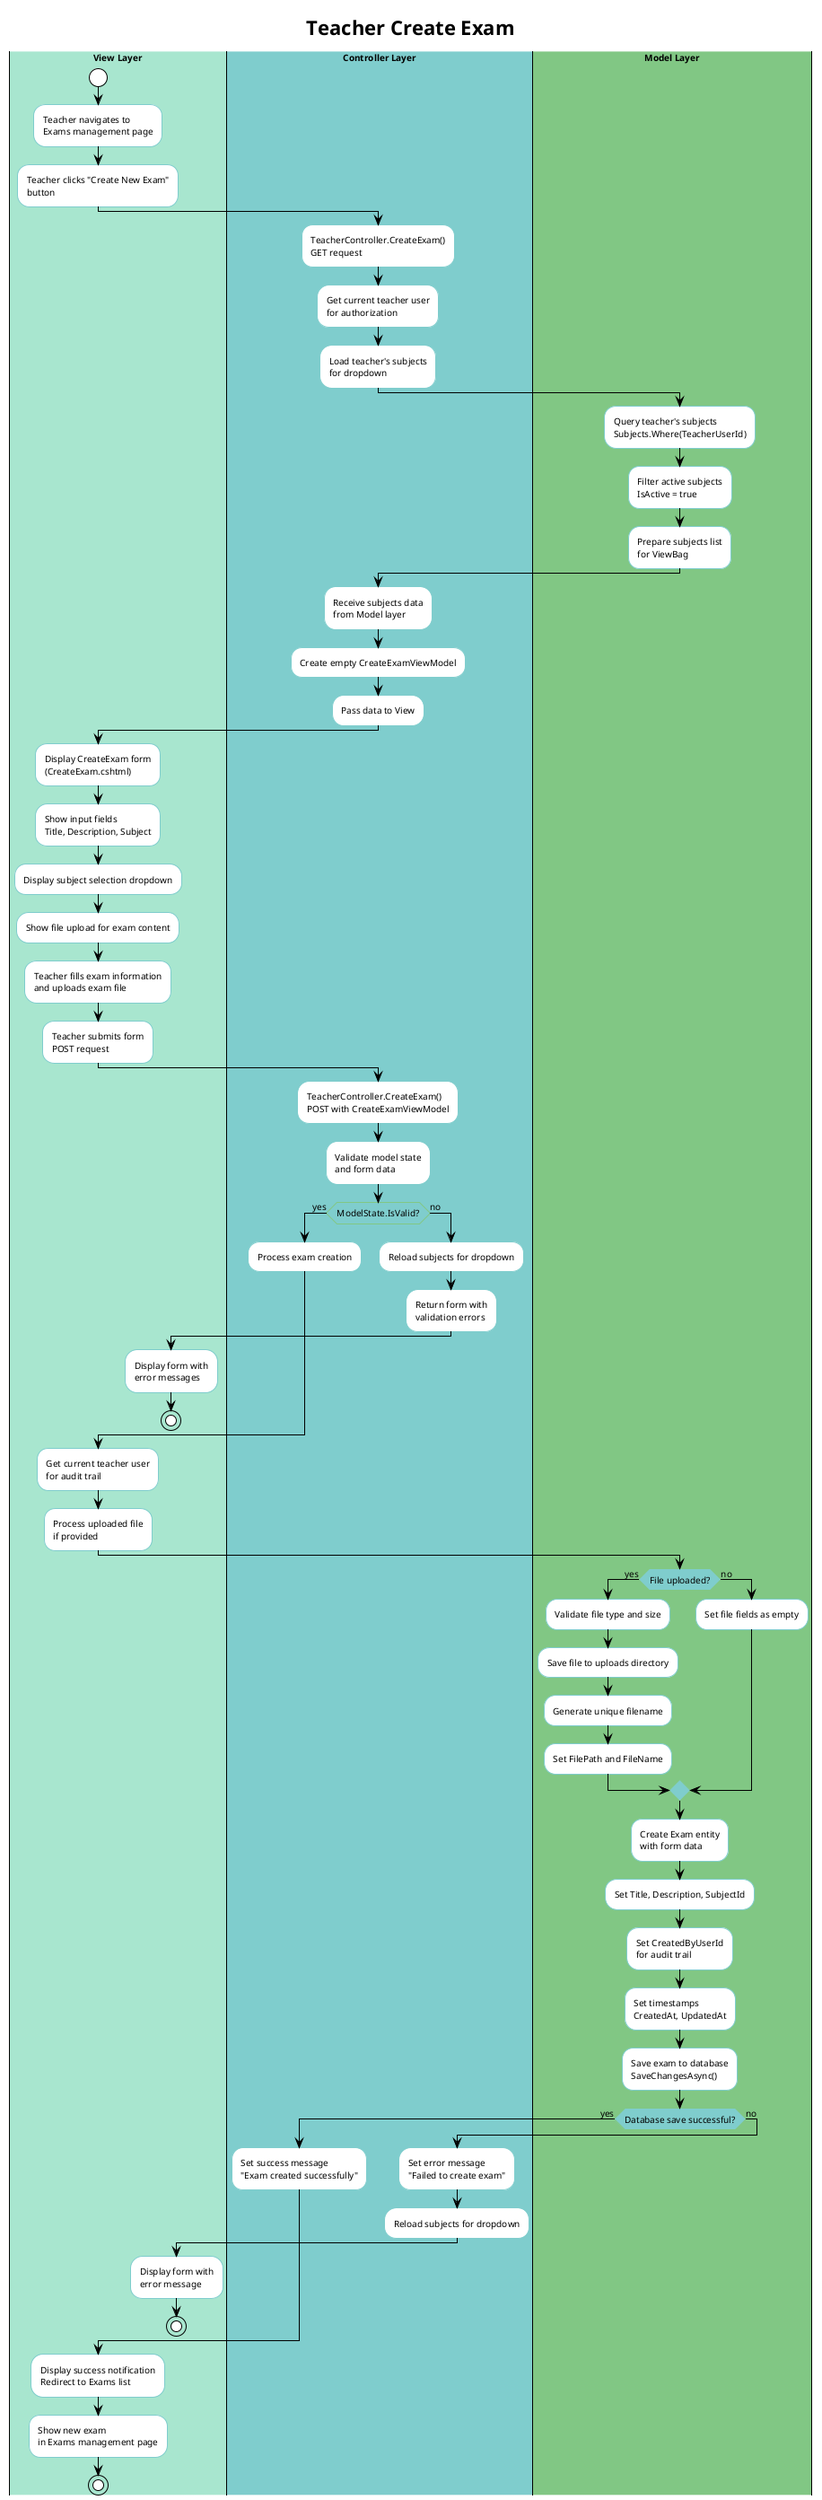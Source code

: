 @startuml Teacher_CreateExam_MVC
!theme plain

skinparam backgroundColor white
skinparam defaultFontName "Arial"
skinparam defaultFontSize 10

skinparam activity {
    BackgroundColor white
    BorderColor #7fcdcd
    FontColor black
    FontSize 10
}

skinparam activityStart {
    BackgroundColor #81c784
    BorderColor #7fcdcd
}

skinparam activityEnd {
    BackgroundColor #81c784
    BorderColor #7fcdcd
}

skinparam activityDiamond {
    BackgroundColor #7fcdcd
    BorderColor #81c784
    FontColor black
}

title **Teacher Create Exam**

|#a8e6cf|**View Layer**|
start
:Teacher navigates to\nExams management page;
:Teacher clicks "Create New Exam"\nbutton;

|#7fcdcd|**Controller Layer**|
:TeacherController.CreateExam()\nGET request;
:Get current teacher user\nfor authorization;
:Load teacher's subjects\nfor dropdown;

|#81c784|**Model Layer**|
:Query teacher's subjects\nSubjects.Where(TeacherUserId);
:Filter active subjects\nIsActive = true;
:Prepare subjects list\nfor ViewBag;

|#7fcdcd|**Controller Layer**|
:Receive subjects data\nfrom Model layer;
:Create empty CreateExamViewModel;
:Pass data to View;

|#a8e6cf|**View Layer**|
:Display CreateExam form\n(CreateExam.cshtml);
:Show input fields\nTitle, Description, Subject;
:Display subject selection dropdown;
:Show file upload for exam content;
:Teacher fills exam information\nand uploads exam file;
:Teacher submits form\nPOST request;

|#7fcdcd|**Controller Layer**|
:TeacherController.CreateExam()\nPOST with CreateExamViewModel;
:Validate model state\nand form data;

if (ModelState.IsValid?) then (yes)
  :Process exam creation;
else (no)
  :Reload subjects for dropdown;
  :Return form with\nvalidation errors;
  |#a8e6cf|**View Layer**|
  :Display form with\nerror messages;
  stop
endif

:Get current teacher user\nfor audit trail;
:Process uploaded file\nif provided;

|#81c784|**Model Layer**|
if (File uploaded?) then (yes)
  :Validate file type and size;
  :Save file to uploads directory;
  :Generate unique filename;
  :Set FilePath and FileName;
else (no)
  :Set file fields as empty;
endif

:Create Exam entity\nwith form data;
:Set Title, Description, SubjectId;
:Set CreatedByUserId\nfor audit trail;
:Set timestamps\nCreatedAt, UpdatedAt;
:Save exam to database\nSaveChangesAsync();

if (Database save successful?) then (yes)
  |#7fcdcd|**Controller Layer**|
  :Set success message\n"Exam created successfully";
else (no)
  |#7fcdcd|**Controller Layer**|
  :Set error message\n"Failed to create exam";
  :Reload subjects for dropdown;
  |#a8e6cf|**View Layer**|
  :Display form with\nerror message;
  stop
endif

|#a8e6cf|**View Layer**|
:Display success notification\nRedirect to Exams list;
:Show new exam\nin Exams management page;
stop

@enduml
